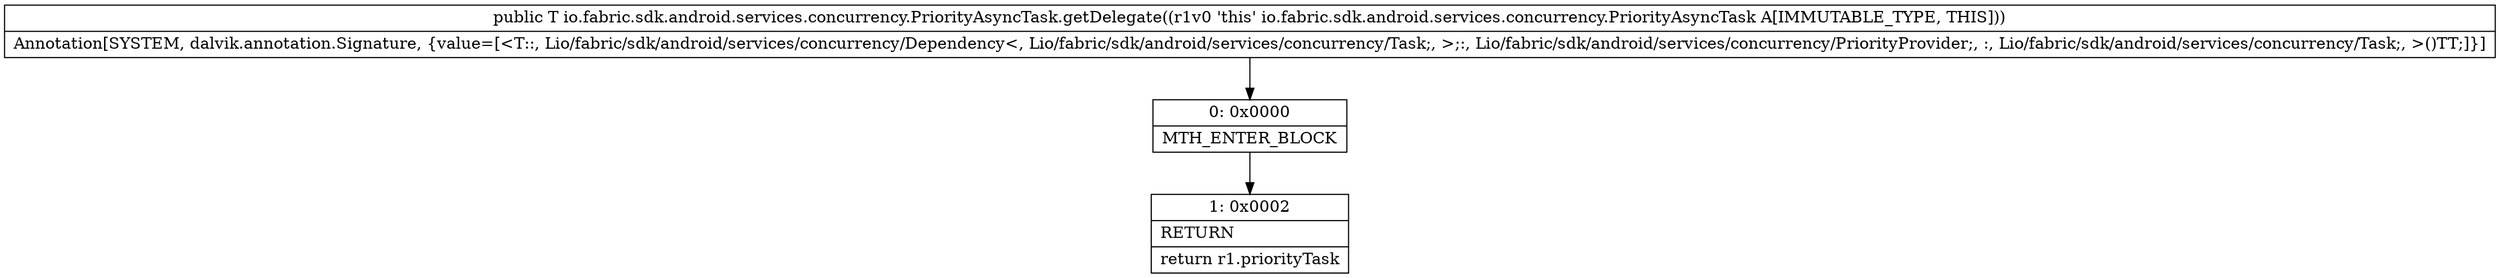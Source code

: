 digraph "CFG forio.fabric.sdk.android.services.concurrency.PriorityAsyncTask.getDelegate()Lio\/fabric\/sdk\/android\/services\/concurrency\/Dependency;" {
Node_0 [shape=record,label="{0\:\ 0x0000|MTH_ENTER_BLOCK\l}"];
Node_1 [shape=record,label="{1\:\ 0x0002|RETURN\l|return r1.priorityTask\l}"];
MethodNode[shape=record,label="{public T io.fabric.sdk.android.services.concurrency.PriorityAsyncTask.getDelegate((r1v0 'this' io.fabric.sdk.android.services.concurrency.PriorityAsyncTask A[IMMUTABLE_TYPE, THIS]))  | Annotation[SYSTEM, dalvik.annotation.Signature, \{value=[\<T::, Lio\/fabric\/sdk\/android\/services\/concurrency\/Dependency\<, Lio\/fabric\/sdk\/android\/services\/concurrency\/Task;, \>;:, Lio\/fabric\/sdk\/android\/services\/concurrency\/PriorityProvider;, :, Lio\/fabric\/sdk\/android\/services\/concurrency\/Task;, \>()TT;]\}]\l}"];
MethodNode -> Node_0;
Node_0 -> Node_1;
}

